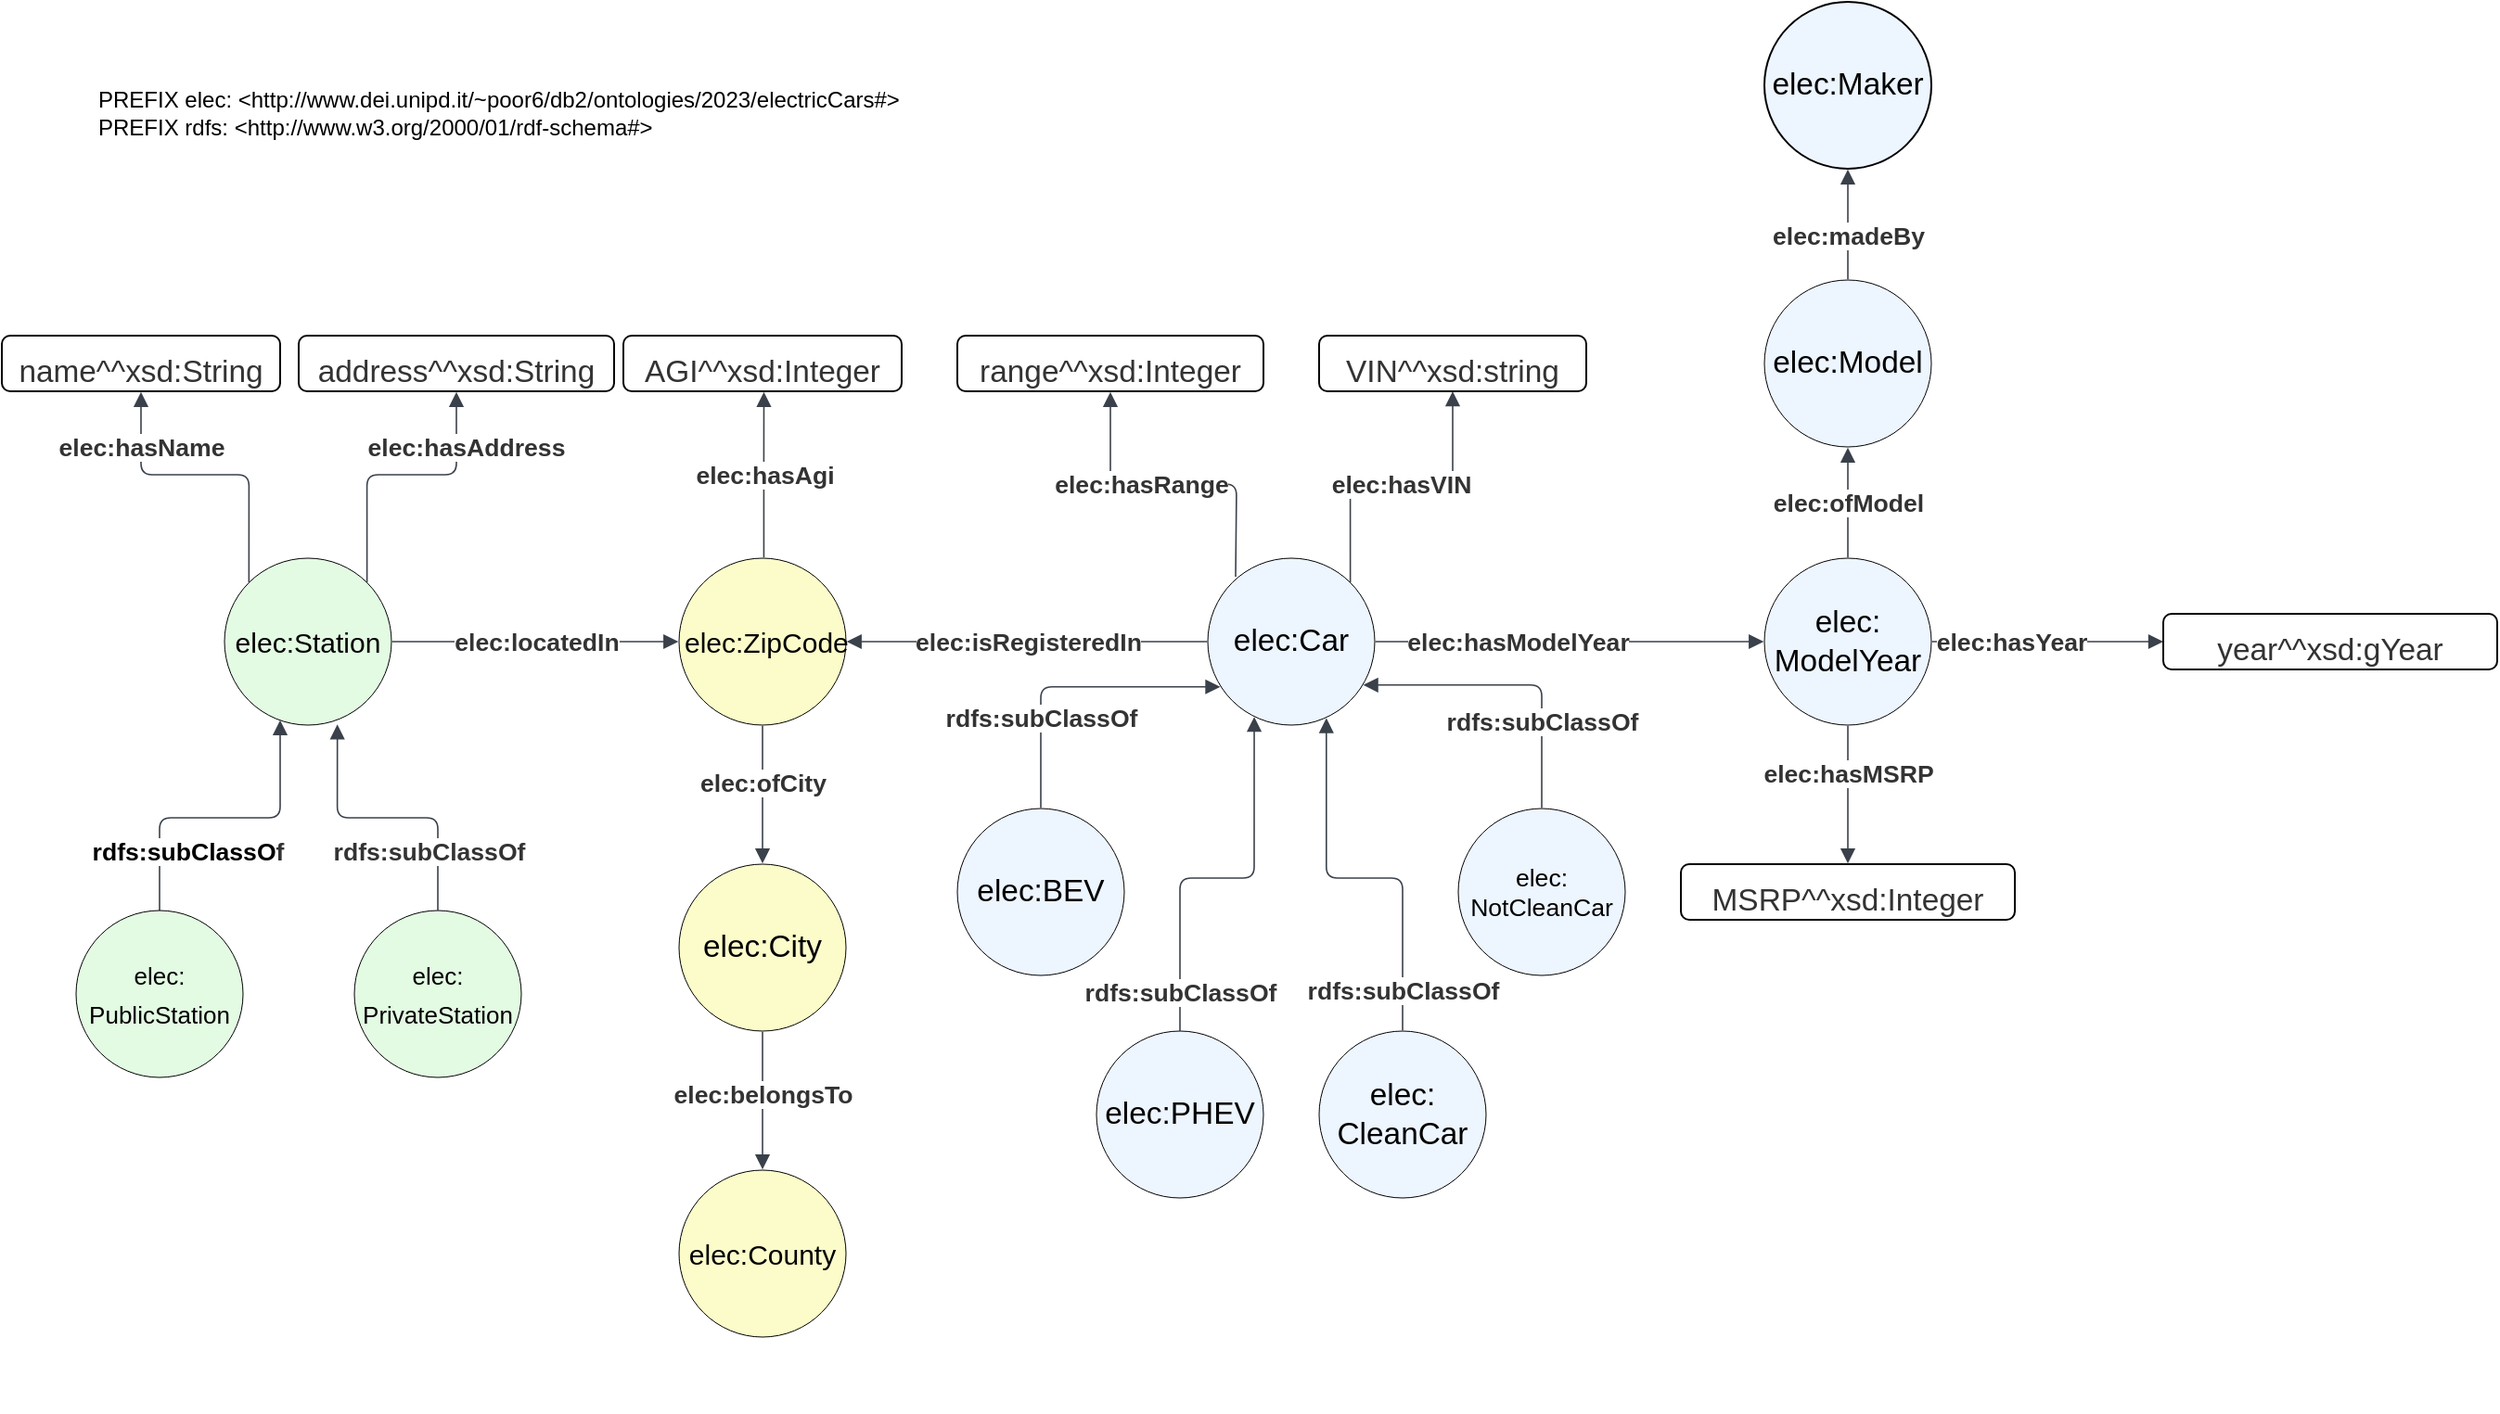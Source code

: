 <mxfile version="22.1.8" type="device">
  <diagram name="Pagina-1" id="6ebKSwHgrZWEVFDDrTTQ">
    <mxGraphModel dx="1282" dy="639" grid="1" gridSize="10" guides="1" tooltips="1" connect="1" arrows="1" fold="1" page="1" pageScale="1" pageWidth="4681" pageHeight="3300" math="0" shadow="0">
      <root>
        <mxCell id="0" />
        <mxCell id="1" parent="0" />
        <mxCell id="kevgRXuQHrOdtCCWnZsS-1" style="edgeStyle=orthogonalEdgeStyle;rounded=1;orthogonalLoop=1;jettySize=auto;html=1;exitX=1;exitY=0;exitDx=0;exitDy=0;entryX=0.5;entryY=1;entryDx=0;entryDy=0;endArrow=block;fontSize=13;strokeColor=#3a414a;strokeWidth=0.8;arcSize=12;startArrow=none;endFill=1;" parent="1" source="R9qcSIOGfT1Ncwx8mGfi-1" target="R9qcSIOGfT1Ncwx8mGfi-16" edge="1">
          <mxGeometry relative="1" as="geometry">
            <Array as="points">
              <mxPoint x="737" y="290" />
              <mxPoint x="792" y="290" />
            </Array>
          </mxGeometry>
        </mxCell>
        <mxCell id="kevgRXuQHrOdtCCWnZsS-2" value="elec:hasVIN" style="edgeLabel;html=1;align=center;verticalAlign=middle;resizable=0;points=[];fontStyle=1;fontSize=13.3;fontColor=#333333;" parent="kevgRXuQHrOdtCCWnZsS-1" vertex="1" connectable="0">
          <mxGeometry x="0.255" relative="1" as="geometry">
            <mxPoint x="-19" as="offset" />
          </mxGeometry>
        </mxCell>
        <mxCell id="R9qcSIOGfT1Ncwx8mGfi-1" value="elec:Car" style="html=1;overflow=block;blockSpacing=1;whiteSpace=wrap;ellipse;fontSize=16.7;spacing=3.8;strokeColor=default;fillOpacity=100;rounded=1;absoluteArcSize=1;arcSize=9;fillColor=#edf5ff;strokeWidth=NaN;lucidId=Os1O2qnXkTLK;" parent="1" vertex="1">
          <mxGeometry x="660" y="330" width="90" height="90" as="geometry" />
        </mxCell>
        <mxCell id="R9qcSIOGfT1Ncwx8mGfi-2" value="" style="html=1;jettySize=18;whiteSpace=wrap;fontSize=13;strokeColor=#3a414a;strokeOpacity=100;strokeWidth=0.8;rounded=1;arcSize=12;edgeStyle=orthogonalEdgeStyle;startArrow=none;endArrow=block;endFill=1;exitX=1.004;exitY=0.5;exitPerimeter=0;entryX=-0.004;entryY=0.5;entryPerimeter=0;lucidId=1s1Ouu4uFood;" parent="1" source="R9qcSIOGfT1Ncwx8mGfi-1" target="R9qcSIOGfT1Ncwx8mGfi-4" edge="1">
          <mxGeometry width="100" height="100" relative="1" as="geometry">
            <Array as="points" />
          </mxGeometry>
        </mxCell>
        <mxCell id="R9qcSIOGfT1Ncwx8mGfi-3" value="elec:hasModelYear" style="text;html=1;resizable=0;labelBackgroundColor=default;align=center;verticalAlign=middle;fontStyle=1;fontColor=#333333;fontSize=13.3;" parent="R9qcSIOGfT1Ncwx8mGfi-2" vertex="1">
          <mxGeometry x="-0.273" relative="1" as="geometry" />
        </mxCell>
        <mxCell id="R9qcSIOGfT1Ncwx8mGfi-4" value="elec:&lt;br&gt;ModelYear" style="html=1;overflow=block;blockSpacing=1;whiteSpace=wrap;ellipse;fontSize=16.7;spacing=3.8;strokeColor=default;fillOpacity=100;rounded=1;absoluteArcSize=1;arcSize=9;fillColor=#edf5ff;strokeWidth=NaN;lucidId=1s1OTW7Ci2Y1;" parent="1" vertex="1">
          <mxGeometry x="960" y="330" width="90" height="90" as="geometry" />
        </mxCell>
        <mxCell id="R9qcSIOGfT1Ncwx8mGfi-5" value="" style="html=1;jettySize=18;whiteSpace=wrap;fontSize=13;strokeColor=#3a414a;strokeOpacity=100;strokeWidth=0.8;rounded=1;arcSize=12;edgeStyle=orthogonalEdgeStyle;startArrow=none;endArrow=block;endFill=1;exitX=1.004;exitY=0.5;exitPerimeter=0;entryX=0;entryY=0.5;lucidId=it1O_J1TxxnW;entryDx=0;entryDy=0;" parent="1" source="R9qcSIOGfT1Ncwx8mGfi-4" target="35qdhlxiOfRnaW9zcAuj-1" edge="1">
          <mxGeometry width="100" height="100" relative="1" as="geometry">
            <Array as="points" />
            <mxPoint x="1169.64" y="375" as="targetPoint" />
          </mxGeometry>
        </mxCell>
        <mxCell id="R9qcSIOGfT1Ncwx8mGfi-6" value="elec:hasYear" style="text;html=1;resizable=0;labelBackgroundColor=default;align=center;verticalAlign=middle;fontStyle=1;fontColor=#333333;fontSize=13.3;" parent="R9qcSIOGfT1Ncwx8mGfi-5" vertex="1">
          <mxGeometry x="-0.324" relative="1" as="geometry" />
        </mxCell>
        <mxCell id="R9qcSIOGfT1Ncwx8mGfi-8" value="" style="html=1;jettySize=18;whiteSpace=wrap;fontSize=13;strokeColor=#3a414a;strokeOpacity=100;strokeWidth=0.8;rounded=1;arcSize=12;edgeStyle=orthogonalEdgeStyle;startArrow=none;endArrow=block;endFill=1;exitX=0.5;exitY=-0.004;exitPerimeter=0;entryX=0.5;entryY=1.004;entryPerimeter=0;lucidId=ot1Ofiux3nKR;" parent="1" source="R9qcSIOGfT1Ncwx8mGfi-4" target="R9qcSIOGfT1Ncwx8mGfi-10" edge="1">
          <mxGeometry width="100" height="100" relative="1" as="geometry">
            <Array as="points" />
          </mxGeometry>
        </mxCell>
        <mxCell id="R9qcSIOGfT1Ncwx8mGfi-9" value="elec:ofModel" style="text;html=1;resizable=0;labelBackgroundColor=default;align=center;verticalAlign=middle;fontStyle=1;fontColor=#333333;fontSize=13.3;" parent="R9qcSIOGfT1Ncwx8mGfi-8" vertex="1">
          <mxGeometry relative="1" as="geometry" />
        </mxCell>
        <mxCell id="R9qcSIOGfT1Ncwx8mGfi-10" value="elec:Model" style="html=1;overflow=block;blockSpacing=1;whiteSpace=wrap;ellipse;fontSize=16.7;spacing=3.8;strokeColor=default;fillOpacity=100;rounded=1;absoluteArcSize=1;arcSize=9;fillColor=#edf5ff;strokeWidth=NaN;lucidId=ot1OwlmNDwQG;" parent="1" vertex="1">
          <mxGeometry x="960" y="180" width="90" height="90" as="geometry" />
        </mxCell>
        <mxCell id="R9qcSIOGfT1Ncwx8mGfi-11" value="" style="html=1;jettySize=18;whiteSpace=wrap;fontSize=13;strokeColor=#3a414a;strokeOpacity=100;strokeWidth=0.8;rounded=1;arcSize=12;edgeStyle=orthogonalEdgeStyle;startArrow=none;endArrow=block;endFill=1;exitX=0.5;exitY=-0.004;exitPerimeter=0;entryX=0.5;entryY=1.004;entryPerimeter=0;lucidId=Ct1O5iaR3bhI;" parent="1" source="R9qcSIOGfT1Ncwx8mGfi-10" target="R9qcSIOGfT1Ncwx8mGfi-13" edge="1">
          <mxGeometry width="100" height="100" relative="1" as="geometry">
            <Array as="points" />
          </mxGeometry>
        </mxCell>
        <mxCell id="R9qcSIOGfT1Ncwx8mGfi-12" value="elec:madeBy" style="text;html=1;resizable=0;labelBackgroundColor=default;align=center;verticalAlign=middle;fontStyle=1;fontColor=#333333;fontSize=13.3;" parent="R9qcSIOGfT1Ncwx8mGfi-11" vertex="1">
          <mxGeometry x="-0.187" relative="1" as="geometry" />
        </mxCell>
        <mxCell id="R9qcSIOGfT1Ncwx8mGfi-13" value="elec:Maker" style="html=1;overflow=block;blockSpacing=1;whiteSpace=wrap;ellipse;fontSize=16.7;spacing=3.8;strokeColor=default;fillOpacity=100;rounded=1;absoluteArcSize=1;arcSize=9;fillColor=#edf5ff;strokeWidth=1;lucidId=Ct1OrBrMs6CW;perimeterSpacing=0;gradientColor=none;" parent="1" vertex="1">
          <mxGeometry x="960" y="30" width="90" height="90" as="geometry" />
        </mxCell>
        <mxCell id="R9qcSIOGfT1Ncwx8mGfi-16" value="VIN^^xsd:string" style="html=1;overflow=block;blockSpacing=1;whiteSpace=wrap;fontSize=16.7;spacing=9;strokeColor=default;rounded=1;absoluteArcSize=1;arcSize=9;fillColor=default;strokeWidth=1;lucidId=3t1OEM6T._IZ;fontColor=#333333;verticalAlign=middle;horizontal=1;" parent="1" vertex="1">
          <mxGeometry x="720" y="210" width="144" height="30" as="geometry" />
        </mxCell>
        <mxCell id="R9qcSIOGfT1Ncwx8mGfi-20" value="" style="html=1;jettySize=18;whiteSpace=wrap;fontSize=13;strokeColor=#3a414a;strokeOpacity=100;strokeWidth=0.8;rounded=1;arcSize=12;edgeStyle=orthogonalEdgeStyle;startArrow=none;endArrow=block;endFill=1;entryX=0.5;entryY=1.012;entryPerimeter=0;lucidId=_u1O~x01ch-v;" parent="1" target="R9qcSIOGfT1Ncwx8mGfi-22" edge="1">
          <mxGeometry width="100" height="100" relative="1" as="geometry">
            <Array as="points" />
            <mxPoint x="675" y="340" as="sourcePoint" />
          </mxGeometry>
        </mxCell>
        <mxCell id="R9qcSIOGfT1Ncwx8mGfi-21" value="elec:hasRange" style="text;html=1;resizable=0;labelBackgroundColor=default;align=center;verticalAlign=middle;fontStyle=1;fontColor=#333333;fontSize=13.3;" parent="R9qcSIOGfT1Ncwx8mGfi-20" vertex="1">
          <mxGeometry x="0.216" relative="1" as="geometry" />
        </mxCell>
        <mxCell id="R9qcSIOGfT1Ncwx8mGfi-22" value="range^^xsd:Integer" style="html=1;overflow=block;blockSpacing=1;whiteSpace=wrap;fontSize=16.7;spacing=9;strokeColor=default;rounded=1;absoluteArcSize=1;arcSize=9;fillColor=default;strokeWidth=1;lucidId=.u1OfOf~fiUd;fontColor=#333333;verticalAlign=middle;horizontal=1;" parent="1" vertex="1">
          <mxGeometry x="525" y="210" width="165" height="30" as="geometry" />
        </mxCell>
        <mxCell id="R9qcSIOGfT1Ncwx8mGfi-23" value="" style="html=1;jettySize=18;whiteSpace=wrap;fontSize=13;strokeColor=#3a414a;strokeOpacity=100;strokeWidth=0.8;rounded=1;arcSize=12;edgeStyle=orthogonalEdgeStyle;startArrow=none;endArrow=block;endFill=1;exitX=-0.004;exitY=0.5;exitPerimeter=0;entryX=1.004;entryY=0.5;entryPerimeter=0;lucidId=Ew1O.1Jr6tQS;" parent="1" source="R9qcSIOGfT1Ncwx8mGfi-1" target="R9qcSIOGfT1Ncwx8mGfi-25" edge="1">
          <mxGeometry width="100" height="100" relative="1" as="geometry">
            <Array as="points" />
          </mxGeometry>
        </mxCell>
        <mxCell id="R9qcSIOGfT1Ncwx8mGfi-24" value="elec:isRegisteredIn" style="text;html=1;resizable=0;labelBackgroundColor=default;align=center;verticalAlign=middle;fontStyle=1;fontColor=#333333;fontSize=13.3;" parent="R9qcSIOGfT1Ncwx8mGfi-23" vertex="1">
          <mxGeometry relative="1" as="geometry" />
        </mxCell>
        <mxCell id="R9qcSIOGfT1Ncwx8mGfi-25" value="elec:ZipCode" style="html=1;overflow=block;blockSpacing=1;whiteSpace=wrap;ellipse;fontSize=15;spacing=3.8;strokeColor=default;fillOpacity=100;rounded=1;absoluteArcSize=1;arcSize=9;fillColor=#fcfcca;strokeWidth=NaN;lucidId=Ew1OWQCflFgT;" parent="1" vertex="1">
          <mxGeometry x="375" y="330" width="90" height="90" as="geometry" />
        </mxCell>
        <mxCell id="R9qcSIOGfT1Ncwx8mGfi-26" value="" style="html=1;jettySize=18;whiteSpace=wrap;fontSize=13;strokeColor=#3a414a;strokeOpacity=100;strokeWidth=0.8;rounded=1;arcSize=12;edgeStyle=orthogonalEdgeStyle;startArrow=none;endArrow=block;endFill=1;exitX=0.5;exitY=1.004;exitPerimeter=0;entryX=0.5;entryY=-0.004;entryPerimeter=0;lucidId=Vw1Oxh8Qyr1-;" parent="1" source="R9qcSIOGfT1Ncwx8mGfi-25" target="R9qcSIOGfT1Ncwx8mGfi-28" edge="1">
          <mxGeometry width="100" height="100" relative="1" as="geometry">
            <Array as="points" />
          </mxGeometry>
        </mxCell>
        <mxCell id="R9qcSIOGfT1Ncwx8mGfi-27" value="elec:ofCity" style="text;html=1;resizable=0;labelBackgroundColor=default;align=center;verticalAlign=middle;fontStyle=1;fontColor=#333333;fontSize=13.3;" parent="R9qcSIOGfT1Ncwx8mGfi-26" vertex="1">
          <mxGeometry x="-0.182" relative="1" as="geometry" />
        </mxCell>
        <mxCell id="R9qcSIOGfT1Ncwx8mGfi-28" value="elec:City" style="html=1;overflow=block;blockSpacing=1;whiteSpace=wrap;ellipse;fontSize=16.7;spacing=3.8;strokeColor=default;fillOpacity=100;rounded=1;absoluteArcSize=1;arcSize=9;fillColor=#fcfcca;strokeWidth=NaN;lucidId=Vw1Oo~C-vCxp;" parent="1" vertex="1">
          <mxGeometry x="375" y="495" width="90" height="90" as="geometry" />
        </mxCell>
        <mxCell id="R9qcSIOGfT1Ncwx8mGfi-29" value="" style="html=1;jettySize=18;whiteSpace=wrap;fontSize=13;strokeColor=#3a414a;strokeOpacity=100;strokeWidth=0.8;rounded=1;arcSize=12;edgeStyle=orthogonalEdgeStyle;startArrow=none;endArrow=block;endFill=1;exitX=0.5;exitY=1.004;exitPerimeter=0;entryX=0.5;entryY=-0.004;entryPerimeter=0;lucidId=-w1O87nsNx36;" parent="1" source="R9qcSIOGfT1Ncwx8mGfi-28" edge="1">
          <mxGeometry width="100" height="100" relative="1" as="geometry">
            <Array as="points" />
            <mxPoint x="420" y="659.64" as="targetPoint" />
          </mxGeometry>
        </mxCell>
        <mxCell id="R9qcSIOGfT1Ncwx8mGfi-30" value="elec:belongsTo" style="text;html=1;resizable=0;labelBackgroundColor=default;align=center;verticalAlign=middle;fontStyle=1;fontColor=#333333;fontSize=13.3;" parent="R9qcSIOGfT1Ncwx8mGfi-29" vertex="1">
          <mxGeometry x="-0.123" relative="1" as="geometry" />
        </mxCell>
        <mxCell id="R9qcSIOGfT1Ncwx8mGfi-31" value="elec:County" style="html=1;overflow=block;blockSpacing=1;whiteSpace=wrap;ellipse;fontSize=15;spacing=3.8;strokeColor=default;fillOpacity=100;rounded=1;absoluteArcSize=1;arcSize=9;fillColor=#fcfcca;strokeWidth=NaN;lucidId=-w1OLK29v8BK;" parent="1" vertex="1">
          <mxGeometry x="375" y="660" width="90" height="90" as="geometry" />
        </mxCell>
        <mxCell id="R9qcSIOGfT1Ncwx8mGfi-32" value="elec:Station" style="html=1;overflow=block;blockSpacing=1;whiteSpace=wrap;ellipse;fontSize=15;spacing=3.8;strokeColor=default;fillOpacity=100;rounded=1;absoluteArcSize=1;arcSize=9;fillColor=#e3fae3;strokeWidth=NaN;lucidId=rx1O~R7pykx_;" parent="1" vertex="1">
          <mxGeometry x="130" y="330" width="90" height="90" as="geometry" />
        </mxCell>
        <mxCell id="R9qcSIOGfT1Ncwx8mGfi-33" value="" style="html=1;jettySize=18;whiteSpace=wrap;fontSize=13;strokeColor=#3a414a;strokeOpacity=100;strokeWidth=0.8;rounded=1;arcSize=12;edgeStyle=orthogonalEdgeStyle;startArrow=none;endArrow=block;endFill=1;exitX=1.004;exitY=0.5;exitPerimeter=0;entryX=-0.004;entryY=0.5;entryPerimeter=0;lucidId=Dx1OYmT3YGP5;" parent="1" source="R9qcSIOGfT1Ncwx8mGfi-32" target="R9qcSIOGfT1Ncwx8mGfi-25" edge="1">
          <mxGeometry width="100" height="100" relative="1" as="geometry">
            <Array as="points" />
          </mxGeometry>
        </mxCell>
        <mxCell id="R9qcSIOGfT1Ncwx8mGfi-34" value="elec:locatedIn" style="text;html=1;resizable=0;labelBackgroundColor=default;align=center;verticalAlign=middle;fontStyle=1;fontColor=#333333;fontSize=13.3;" parent="R9qcSIOGfT1Ncwx8mGfi-33" vertex="1">
          <mxGeometry relative="1" as="geometry" />
        </mxCell>
        <mxCell id="R9qcSIOGfT1Ncwx8mGfi-35" value="" style="html=1;jettySize=18;whiteSpace=wrap;fontSize=13;strokeColor=#3a414a;strokeOpacity=100;strokeWidth=0.8;rounded=1;arcSize=12;edgeStyle=orthogonalEdgeStyle;startArrow=none;endArrow=block;endFill=1;exitX=0.508;exitY=-0.004;exitPerimeter=0;entryX=0.505;entryY=1.012;entryPerimeter=0;lucidId=Wx1O5GCra6RN;" parent="1" source="R9qcSIOGfT1Ncwx8mGfi-25" target="R9qcSIOGfT1Ncwx8mGfi-37" edge="1">
          <mxGeometry width="100" height="100" relative="1" as="geometry">
            <Array as="points" />
          </mxGeometry>
        </mxCell>
        <mxCell id="R9qcSIOGfT1Ncwx8mGfi-36" value="elec:hasAgi" style="text;html=1;resizable=0;labelBackgroundColor=default;align=center;verticalAlign=middle;fontStyle=1;fontColor=#333333;fontSize=13.3;" parent="R9qcSIOGfT1Ncwx8mGfi-35" vertex="1">
          <mxGeometry relative="1" as="geometry" />
        </mxCell>
        <mxCell id="R9qcSIOGfT1Ncwx8mGfi-37" value="AGI^^xsd:Integer" style="html=1;overflow=block;blockSpacing=1;whiteSpace=wrap;fontSize=16.7;spacing=9;strokeColor=default;rounded=1;absoluteArcSize=1;arcSize=9;fillColor=default;strokeWidth=1;lucidId=Xx1OfmO..szG;fontColor=#333333;verticalAlign=middle;horizontal=1;" parent="1" vertex="1">
          <mxGeometry x="345" y="210" width="150" height="30" as="geometry" />
        </mxCell>
        <mxCell id="R9qcSIOGfT1Ncwx8mGfi-38" value="" style="html=1;jettySize=18;whiteSpace=wrap;fontSize=13;strokeColor=#3a414a;strokeOpacity=100;strokeWidth=0.8;rounded=1;arcSize=12;edgeStyle=orthogonalEdgeStyle;startArrow=none;endArrow=block;endFill=1;exitX=0.5;exitY=1.004;exitPerimeter=0;entryX=0.5;entryY=-0.012;entryPerimeter=0;lucidId=6B1OSi53PP30;" parent="1" source="R9qcSIOGfT1Ncwx8mGfi-4" target="R9qcSIOGfT1Ncwx8mGfi-40" edge="1">
          <mxGeometry width="100" height="100" relative="1" as="geometry">
            <Array as="points" />
          </mxGeometry>
        </mxCell>
        <mxCell id="R9qcSIOGfT1Ncwx8mGfi-39" value="elec:hasMSRP" style="text;html=1;resizable=0;labelBackgroundColor=default;align=center;verticalAlign=middle;fontStyle=1;fontColor=#333333;fontSize=13.3;" parent="R9qcSIOGfT1Ncwx8mGfi-38" vertex="1">
          <mxGeometry x="-0.315" relative="1" as="geometry" />
        </mxCell>
        <mxCell id="R9qcSIOGfT1Ncwx8mGfi-40" value="MSRP^^xsd:Integer" style="html=1;overflow=block;blockSpacing=1;whiteSpace=wrap;fontSize=16.7;spacing=9;strokeColor=default;rounded=1;absoluteArcSize=1;arcSize=9;fillColor=default;strokeWidth=1;lucidId=7B1Od-MZ6ZxI;fontColor=#333333;verticalAlign=middle;horizontal=1;" parent="1" vertex="1">
          <mxGeometry x="915" y="495" width="180" height="30" as="geometry" />
        </mxCell>
        <mxCell id="R9qcSIOGfT1Ncwx8mGfi-41" value="" style="html=1;jettySize=18;whiteSpace=wrap;fontSize=13;strokeColor=#3a414a;strokeOpacity=100;strokeWidth=0.8;rounded=1;arcSize=12;edgeStyle=orthogonalEdgeStyle;startArrow=none;endArrow=block;endFill=1;exitX=0;exitY=0;entryX=0.5;entryY=1.012;entryPerimeter=0;lucidId=RF1OCfXK_F4R;exitDx=0;exitDy=0;" parent="1" source="R9qcSIOGfT1Ncwx8mGfi-32" target="R9qcSIOGfT1Ncwx8mGfi-43" edge="1">
          <mxGeometry width="100" height="100" relative="1" as="geometry">
            <Array as="points" />
          </mxGeometry>
        </mxCell>
        <mxCell id="R9qcSIOGfT1Ncwx8mGfi-42" value="elec:hasName" style="text;html=1;resizable=0;labelBackgroundColor=default;align=center;verticalAlign=middle;fontStyle=1;fontColor=#333333;fontSize=13.3;" parent="R9qcSIOGfT1Ncwx8mGfi-41" vertex="1">
          <mxGeometry x="-0.296" relative="1" as="geometry">
            <mxPoint x="-58" y="-17" as="offset" />
          </mxGeometry>
        </mxCell>
        <mxCell id="R9qcSIOGfT1Ncwx8mGfi-43" value="name^^xsd:String" style="html=1;overflow=block;blockSpacing=1;whiteSpace=wrap;fontSize=16.7;spacing=9;rounded=1;absoluteArcSize=1;arcSize=9;strokeWidth=1;lucidId=SF1OhaQ1grFW;fillColor=default;fontColor=#333333;strokeColor=default;verticalAlign=middle;horizontal=1;" parent="1" vertex="1">
          <mxGeometry x="10" y="210" width="150" height="30" as="geometry" />
        </mxCell>
        <mxCell id="R9qcSIOGfT1Ncwx8mGfi-44" value="" style="html=1;jettySize=18;whiteSpace=wrap;fontSize=13;strokeColor=#3a414a;strokeOpacity=100;strokeWidth=0.8;rounded=1;arcSize=12;edgeStyle=orthogonalEdgeStyle;startArrow=block;startFill=1;endArrow=none;exitX=0.075;exitY=0.771;exitPerimeter=0;entryX=0.5;entryY=-0.004;entryPerimeter=0;lucidId=eI1O_Iygyy8d;" parent="1" source="R9qcSIOGfT1Ncwx8mGfi-1" target="R9qcSIOGfT1Ncwx8mGfi-46" edge="1">
          <mxGeometry width="100" height="100" relative="1" as="geometry">
            <Array as="points" />
          </mxGeometry>
        </mxCell>
        <mxCell id="R9qcSIOGfT1Ncwx8mGfi-45" value="rdfs:subClassOf" style="text;html=1;resizable=0;labelBackgroundColor=default;align=center;verticalAlign=middle;fontStyle=1;fontColor=#333333;fontSize=13.3;" parent="R9qcSIOGfT1Ncwx8mGfi-44" vertex="1">
          <mxGeometry x="0.401" relative="1" as="geometry" />
        </mxCell>
        <mxCell id="R9qcSIOGfT1Ncwx8mGfi-46" value="elec:BEV" style="html=1;overflow=block;blockSpacing=1;whiteSpace=wrap;ellipse;fontSize=16.7;spacing=3.8;strokeColor=default;fillOpacity=100;rounded=1;absoluteArcSize=1;arcSize=9;fillColor=#edf5ff;strokeWidth=NaN;lucidId=eI1O9qz4zxc3;" parent="1" vertex="1">
          <mxGeometry x="525" y="465" width="90" height="90" as="geometry" />
        </mxCell>
        <mxCell id="R9qcSIOGfT1Ncwx8mGfi-47" value="" style="html=1;jettySize=18;whiteSpace=wrap;fontSize=13;strokeColor=#3a414a;strokeOpacity=100;strokeWidth=0.8;rounded=1;arcSize=12;edgeStyle=orthogonalEdgeStyle;startArrow=block;startFill=1;endArrow=none;entryX=0.5;entryY=0;lucidId=NI1OuKBxsP~g;entryDx=0;entryDy=0;" parent="1" source="R9qcSIOGfT1Ncwx8mGfi-32" target="Asnf5PWVBuTiNA6fuec6-4" edge="1">
          <mxGeometry width="100" height="100" relative="1" as="geometry">
            <Array as="points">
              <mxPoint x="160" y="470" />
              <mxPoint x="95" y="470" />
            </Array>
            <mxPoint x="140.02" y="341.04" as="sourcePoint" />
            <mxPoint x="100" y="495.0" as="targetPoint" />
          </mxGeometry>
        </mxCell>
        <mxCell id="R9qcSIOGfT1Ncwx8mGfi-48" value="rdfs:subClassO&lt;span style=&quot;color: rgb(51, 51, 51);&quot;&gt;f&lt;/span&gt;" style="text;html=1;resizable=0;labelBackgroundColor=default;align=center;verticalAlign=middle;fontStyle=1;fontSize=13.3;" parent="R9qcSIOGfT1Ncwx8mGfi-47" vertex="1">
          <mxGeometry x="0.807" relative="1" as="geometry">
            <mxPoint x="15" y="-16" as="offset" />
          </mxGeometry>
        </mxCell>
        <mxCell id="R9qcSIOGfT1Ncwx8mGfi-49" value="elec:PHEV" style="html=1;overflow=block;blockSpacing=1;whiteSpace=wrap;ellipse;fontSize=16.7;spacing=3.8;strokeColor=default;fillOpacity=100;rounded=1;absoluteArcSize=1;arcSize=9;fillColor=#edf5ff;strokeWidth=NaN;lucidId=NI1OlC09T_vV;" parent="1" vertex="1">
          <mxGeometry x="600" y="585" width="90" height="90" as="geometry" />
        </mxCell>
        <mxCell id="R9qcSIOGfT1Ncwx8mGfi-50" value="" style="html=1;jettySize=18;whiteSpace=wrap;fontSize=13;strokeColor=#3a414a;strokeOpacity=100;strokeWidth=0.8;rounded=1;arcSize=12;edgeStyle=orthogonalEdgeStyle;startArrow=block;startFill=1;endArrow=none;exitX=0.71;exitY=0.958;exitPerimeter=0;entryX=0.5;entryY=-0.004;entryPerimeter=0;lucidId=6I1O4U0I6-T0;" parent="1" source="R9qcSIOGfT1Ncwx8mGfi-1" target="R9qcSIOGfT1Ncwx8mGfi-52" edge="1">
          <mxGeometry width="100" height="100" relative="1" as="geometry">
            <Array as="points" />
          </mxGeometry>
        </mxCell>
        <mxCell id="R9qcSIOGfT1Ncwx8mGfi-51" value="rdfs:subClassO&lt;span style=&quot;&quot;&gt;f&lt;/span&gt;" style="text;html=1;resizable=0;labelBackgroundColor=default;align=center;verticalAlign=middle;fontStyle=1;fontSize=13.3;fontColor=#333333;" parent="R9qcSIOGfT1Ncwx8mGfi-50" vertex="1">
          <mxGeometry x="0.794" relative="1" as="geometry" />
        </mxCell>
        <mxCell id="R9qcSIOGfT1Ncwx8mGfi-52" value="elec:&lt;br&gt;CleanCar" style="html=1;overflow=block;blockSpacing=1;whiteSpace=wrap;ellipse;fontSize=16.7;spacing=3.8;strokeColor=default;fillOpacity=100;rounded=1;absoluteArcSize=1;arcSize=9;fillColor=#edf5ff;strokeWidth=NaN;lucidId=6I1OSQpG-oj7;" parent="1" vertex="1">
          <mxGeometry x="720" y="585" width="90" height="90" as="geometry" />
        </mxCell>
        <mxCell id="R9qcSIOGfT1Ncwx8mGfi-53" value="" style="html=1;jettySize=18;whiteSpace=wrap;fontSize=13;strokeColor=#3a414a;strokeOpacity=100;strokeWidth=0.8;rounded=1;arcSize=12;edgeStyle=orthogonalEdgeStyle;startArrow=block;startFill=1;endArrow=none;exitX=0.931;exitY=0.76;exitPerimeter=0;entryX=0.5;entryY=-0.004;entryPerimeter=0;lucidId=bJ1O8Z8VCAd9;" parent="1" source="R9qcSIOGfT1Ncwx8mGfi-1" target="R9qcSIOGfT1Ncwx8mGfi-55" edge="1">
          <mxGeometry width="100" height="100" relative="1" as="geometry">
            <Array as="points" />
          </mxGeometry>
        </mxCell>
        <mxCell id="R9qcSIOGfT1Ncwx8mGfi-54" value="rdfs:subClassO&lt;span style=&quot;&quot;&gt;f&lt;/span&gt;" style="text;html=1;resizable=0;labelBackgroundColor=default;align=center;verticalAlign=middle;fontStyle=1;fontSize=13.3;fontColor=#333333;" parent="R9qcSIOGfT1Ncwx8mGfi-53" vertex="1">
          <mxGeometry x="0.421" relative="1" as="geometry" />
        </mxCell>
        <mxCell id="R9qcSIOGfT1Ncwx8mGfi-55" value="elec:&lt;br&gt;NotCleanCar" style="html=1;overflow=block;blockSpacing=1;whiteSpace=wrap;ellipse;fontSize=13.3;spacing=3.8;strokeColor=default;fillOpacity=100;rounded=1;absoluteArcSize=1;arcSize=9;fillColor=#edf5ff;strokeWidth=NaN;lucidId=bJ1OlrKJahhv;" parent="1" vertex="1">
          <mxGeometry x="795" y="465" width="90" height="90" as="geometry" />
        </mxCell>
        <mxCell id="Asnf5PWVBuTiNA6fuec6-4" value="&lt;font style=&quot;font-size: 13px;&quot;&gt;elec:&lt;br&gt;PublicStation&lt;/font&gt;" style="html=1;overflow=block;blockSpacing=1;whiteSpace=wrap;ellipse;fontSize=16.7;spacing=3.8;strokeColor=default;fillOpacity=100;rounded=1;absoluteArcSize=1;arcSize=9;fillColor=#e3fae3;strokeWidth=NaN;lucidId=rx1O~R7pykx_;" parent="1" vertex="1">
          <mxGeometry x="50" y="520" width="90" height="90" as="geometry" />
        </mxCell>
        <mxCell id="Asnf5PWVBuTiNA6fuec6-5" value="&lt;font style=&quot;font-size: 13px;&quot;&gt;elec:&lt;br&gt;PrivateStation&lt;/font&gt;" style="html=1;overflow=block;blockSpacing=1;whiteSpace=wrap;ellipse;fontSize=16.7;spacing=3.8;strokeColor=default;fillOpacity=100;rounded=1;absoluteArcSize=1;arcSize=9;fillColor=#e3fae3;strokeWidth=NaN;lucidId=rx1O~R7pykx_;" parent="1" vertex="1">
          <mxGeometry x="200" y="520" width="90" height="90" as="geometry" />
        </mxCell>
        <mxCell id="Asnf5PWVBuTiNA6fuec6-8" value="" style="html=1;jettySize=18;whiteSpace=wrap;fontSize=13;strokeColor=#3a414a;strokeOpacity=100;strokeWidth=0.8;rounded=1;arcSize=12;edgeStyle=orthogonalEdgeStyle;startArrow=block;startFill=1;endArrow=none;exitX=0.676;exitY=0.996;exitPerimeter=0;entryX=0.5;entryY=0;lucidId=NI1OuKBxsP~g;exitDx=0;exitDy=0;entryDx=0;entryDy=0;" parent="1" source="R9qcSIOGfT1Ncwx8mGfi-32" target="Asnf5PWVBuTiNA6fuec6-5" edge="1">
          <mxGeometry width="100" height="100" relative="1" as="geometry">
            <Array as="points">
              <mxPoint x="191" y="470" />
              <mxPoint x="245" y="470" />
            </Array>
            <mxPoint x="230" y="458" as="sourcePoint" />
            <mxPoint x="190" y="612" as="targetPoint" />
          </mxGeometry>
        </mxCell>
        <mxCell id="Asnf5PWVBuTiNA6fuec6-9" value="rdfs:subClassO&lt;span style=&quot;&quot;&gt;f&lt;/span&gt;" style="text;html=1;resizable=0;labelBackgroundColor=default;align=center;verticalAlign=middle;fontStyle=1;fontSize=13.3;fontColor=#333333;" parent="Asnf5PWVBuTiNA6fuec6-8" vertex="1">
          <mxGeometry x="0.807" relative="1" as="geometry">
            <mxPoint x="-5" y="-17" as="offset" />
          </mxGeometry>
        </mxCell>
        <mxCell id="CU4AN1IjZ7_TAcXfEEWa-3" value="" style="html=1;jettySize=18;whiteSpace=wrap;fontSize=13;strokeColor=#3a414a;strokeOpacity=100;strokeWidth=0.8;rounded=1;arcSize=12;edgeStyle=orthogonalEdgeStyle;startArrow=block;startFill=1;endArrow=none;exitX=0.278;exitY=0.951;exitPerimeter=0;entryX=0.5;entryY=0;lucidId=6I1O4U0I6-T0;exitDx=0;exitDy=0;entryDx=0;entryDy=0;" parent="1" source="R9qcSIOGfT1Ncwx8mGfi-1" target="R9qcSIOGfT1Ncwx8mGfi-49" edge="1">
          <mxGeometry width="100" height="100" relative="1" as="geometry">
            <Array as="points" />
            <mxPoint x="744" y="436" as="sourcePoint" />
            <mxPoint x="785" y="590" as="targetPoint" />
          </mxGeometry>
        </mxCell>
        <mxCell id="CU4AN1IjZ7_TAcXfEEWa-4" value="rdfs:subClassO&lt;span style=&quot;&quot;&gt;f&lt;/span&gt;" style="text;html=1;resizable=0;labelBackgroundColor=default;align=center;verticalAlign=middle;fontStyle=1;fontSize=13.3;fontColor=#333333;" parent="CU4AN1IjZ7_TAcXfEEWa-3" vertex="1">
          <mxGeometry x="0.794" relative="1" as="geometry" />
        </mxCell>
        <mxCell id="35qdhlxiOfRnaW9zcAuj-1" value="year^^xsd:gYear" style="html=1;overflow=block;blockSpacing=1;whiteSpace=wrap;fontSize=16.7;spacing=9;strokeColor=default;rounded=1;absoluteArcSize=1;arcSize=9;fillColor=default;strokeWidth=1;lucidId=7B1Od-MZ6ZxI;fontColor=#333333;verticalAlign=middle;horizontal=1;" parent="1" vertex="1">
          <mxGeometry x="1175" y="360" width="180" height="30" as="geometry" />
        </mxCell>
        <mxCell id="yIbxNp6oK5FwR0dYphX5-1" value="&lt;div&gt;PREFIX elec: &amp;lt;http://www.dei.unipd.it/~poor6/db2/ontologies/2023/electricCars#&amp;gt;&lt;/div&gt;&lt;div&gt;PREFIX rdfs: &amp;lt;http://www.w3.org/2000/01/rdf-schema#&amp;gt;&lt;/div&gt;" style="rounded=0;whiteSpace=wrap;html=1;fillColor=none;strokeColor=none;align=left;" parent="1" vertex="1">
          <mxGeometry x="60" y="60" width="490" height="60" as="geometry" />
        </mxCell>
        <mxCell id="BBewPxrN95J-RgbCUqSQ-8" value="" style="html=1;jettySize=18;whiteSpace=wrap;fontSize=13;strokeColor=#3a414a;strokeOpacity=100;strokeWidth=0.8;rounded=1;arcSize=12;edgeStyle=orthogonalEdgeStyle;startArrow=none;endArrow=block;endFill=1;exitX=1;exitY=0;entryX=0.5;entryY=1.012;entryPerimeter=0;lucidId=RF1OCfXK_F4R;exitDx=0;exitDy=0;" parent="1" source="R9qcSIOGfT1Ncwx8mGfi-32" target="BBewPxrN95J-RgbCUqSQ-10" edge="1">
          <mxGeometry width="100" height="100" relative="1" as="geometry">
            <Array as="points" />
            <mxPoint x="285" y="285" as="sourcePoint" />
          </mxGeometry>
        </mxCell>
        <mxCell id="BBewPxrN95J-RgbCUqSQ-9" value="elec:hasAddress" style="text;html=1;resizable=0;labelBackgroundColor=default;align=center;verticalAlign=middle;fontStyle=1;fontColor=#333333;fontSize=13.3;" parent="BBewPxrN95J-RgbCUqSQ-8" vertex="1">
          <mxGeometry x="-0.296" relative="1" as="geometry">
            <mxPoint x="53" y="-20" as="offset" />
          </mxGeometry>
        </mxCell>
        <mxCell id="BBewPxrN95J-RgbCUqSQ-10" value="address^^xsd:String" style="html=1;overflow=block;blockSpacing=1;whiteSpace=wrap;fontSize=16.7;spacing=9;rounded=1;absoluteArcSize=1;arcSize=9;strokeWidth=1;lucidId=SF1OhaQ1grFW;fillColor=default;fontColor=#333333;strokeColor=default;verticalAlign=middle;horizontal=1;" parent="1" vertex="1">
          <mxGeometry x="170" y="210" width="170" height="30" as="geometry" />
        </mxCell>
        <mxCell id="7NIHptc-WmO7eENYxRa7-1" value="" style="html=1;overflow=block;blockSpacing=1;whiteSpace=wrap;fontSize=16.7;spacing=9;strokeColor=#FFFFFF;rounded=1;absoluteArcSize=1;arcSize=9;fillColor=default;strokeWidth=1;lucidId=7B1Od-MZ6ZxI;fontColor=#333333;verticalAlign=middle;horizontal=1;" vertex="1" parent="1">
          <mxGeometry x="340" y="760" width="180" height="30" as="geometry" />
        </mxCell>
      </root>
    </mxGraphModel>
  </diagram>
</mxfile>
